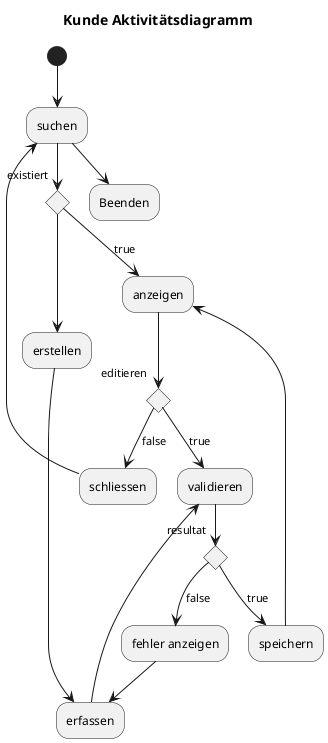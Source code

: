 @startuml

title: Kunde Aktivitätsdiagramm

(*) --> "suchen"
if "existiert" then
     --> [true] "anzeigen"
     if "editieren" then
         --> [true] "validieren"
     else 
     --> [false] "schliessen"
     --> "suchen"
     endif
else
 --> "erstellen"
 --> "erfassen"
 --> "validieren"
 if "resultat" then
 --> [true] speichern
 --> "anzeigen"
 else 
 --> [false] "fehler anzeigen"
 --> "erfassen"
 endif
endif

"suchen"  --> "Beenden"
